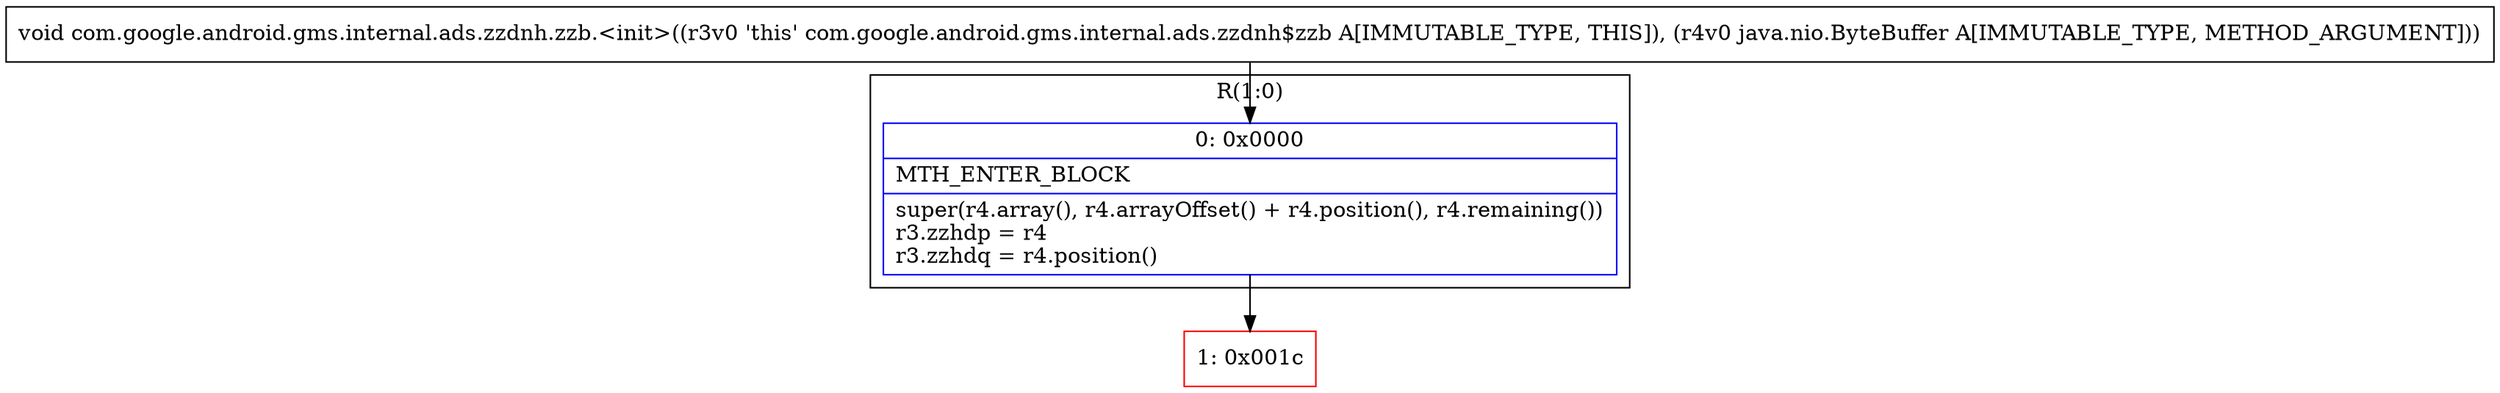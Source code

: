 digraph "CFG forcom.google.android.gms.internal.ads.zzdnh.zzb.\<init\>(Ljava\/nio\/ByteBuffer;)V" {
subgraph cluster_Region_463909193 {
label = "R(1:0)";
node [shape=record,color=blue];
Node_0 [shape=record,label="{0\:\ 0x0000|MTH_ENTER_BLOCK\l|super(r4.array(), r4.arrayOffset() + r4.position(), r4.remaining())\lr3.zzhdp = r4\lr3.zzhdq = r4.position()\l}"];
}
Node_1 [shape=record,color=red,label="{1\:\ 0x001c}"];
MethodNode[shape=record,label="{void com.google.android.gms.internal.ads.zzdnh.zzb.\<init\>((r3v0 'this' com.google.android.gms.internal.ads.zzdnh$zzb A[IMMUTABLE_TYPE, THIS]), (r4v0 java.nio.ByteBuffer A[IMMUTABLE_TYPE, METHOD_ARGUMENT])) }"];
MethodNode -> Node_0;
Node_0 -> Node_1;
}

